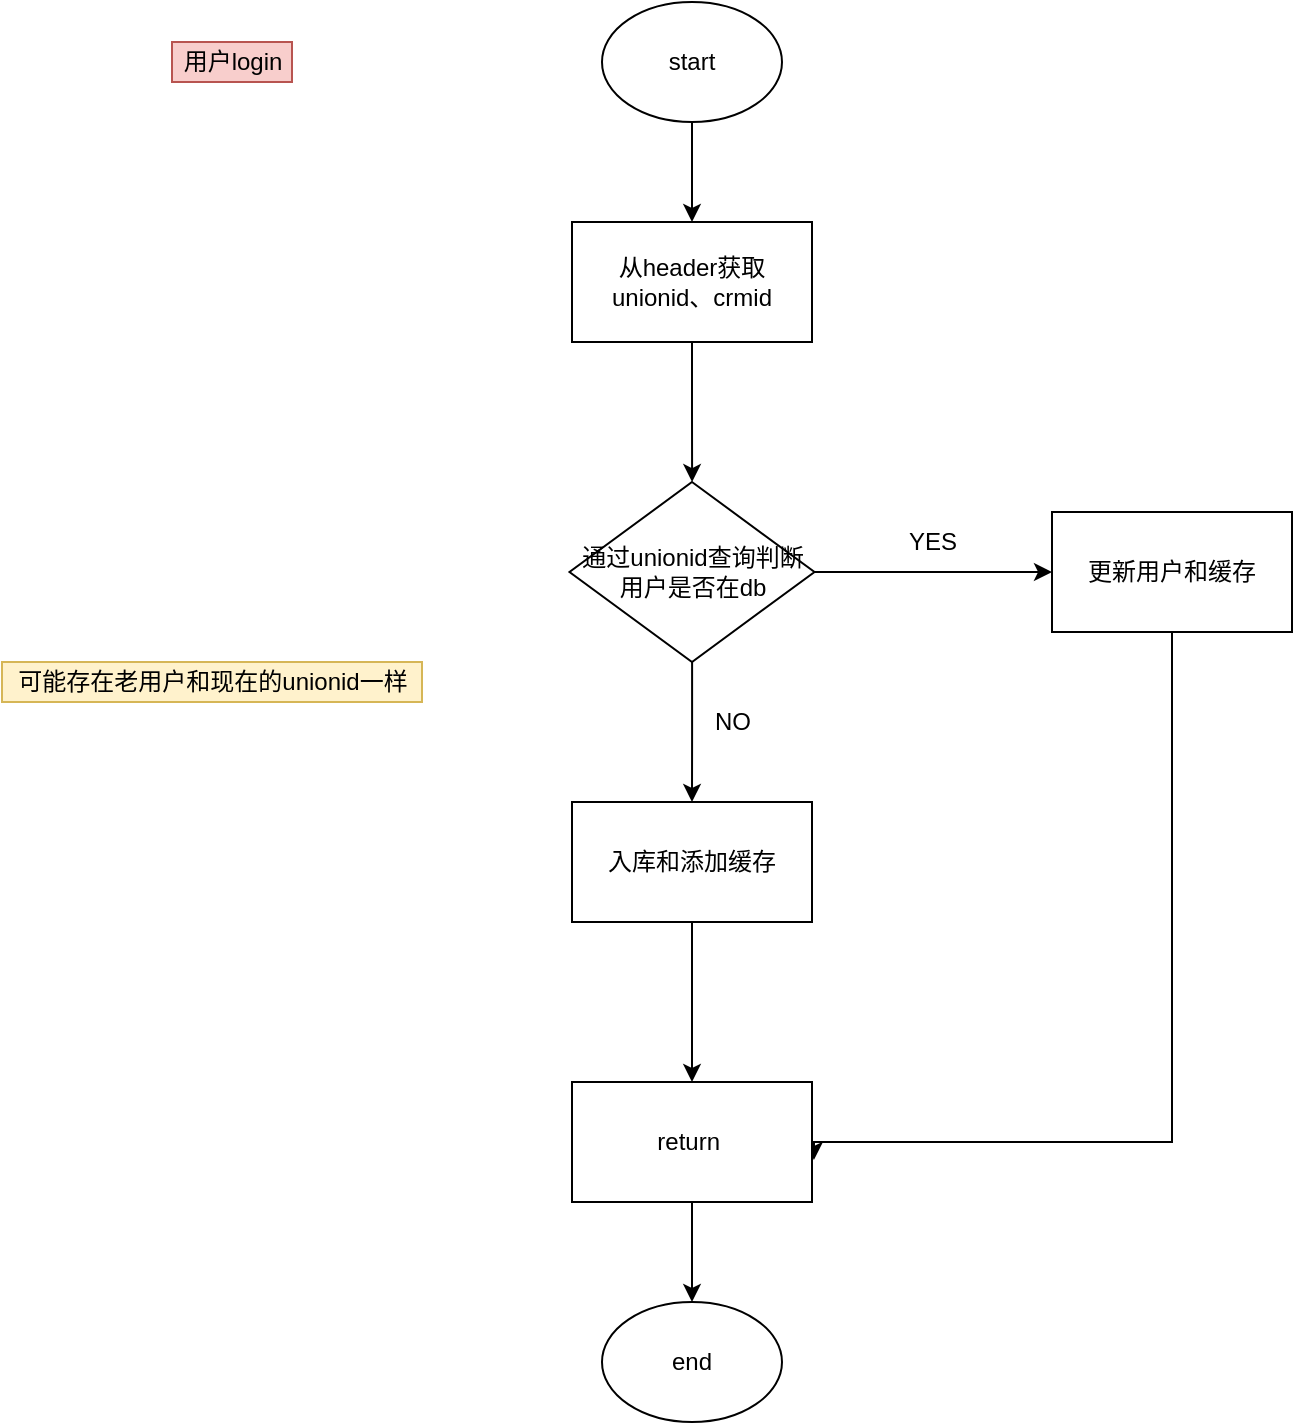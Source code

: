 <mxfile version="14.6.1" type="github">
  <diagram id="Ck79b30tSz4ZQj37qoaF" name="Page-1">
    <mxGraphModel dx="1422" dy="762" grid="1" gridSize="10" guides="1" tooltips="1" connect="1" arrows="1" fold="1" page="1" pageScale="1" pageWidth="827" pageHeight="1169" math="0" shadow="0">
      <root>
        <mxCell id="0" />
        <mxCell id="1" parent="0" />
        <mxCell id="lZHpw7mmfWlZTTs1Uvj3-9" value="" style="edgeStyle=orthogonalEdgeStyle;rounded=0;orthogonalLoop=1;jettySize=auto;html=1;" edge="1" parent="1" source="lZHpw7mmfWlZTTs1Uvj3-1" target="lZHpw7mmfWlZTTs1Uvj3-2">
          <mxGeometry relative="1" as="geometry" />
        </mxCell>
        <mxCell id="lZHpw7mmfWlZTTs1Uvj3-1" value="start" style="ellipse;whiteSpace=wrap;html=1;" vertex="1" parent="1">
          <mxGeometry x="365" y="50" width="90" height="60" as="geometry" />
        </mxCell>
        <mxCell id="lZHpw7mmfWlZTTs1Uvj3-10" value="" style="edgeStyle=orthogonalEdgeStyle;rounded=0;orthogonalLoop=1;jettySize=auto;html=1;" edge="1" parent="1" source="lZHpw7mmfWlZTTs1Uvj3-2" target="lZHpw7mmfWlZTTs1Uvj3-3">
          <mxGeometry relative="1" as="geometry" />
        </mxCell>
        <mxCell id="lZHpw7mmfWlZTTs1Uvj3-2" value="从header获取unionid、crmid" style="rounded=0;whiteSpace=wrap;html=1;" vertex="1" parent="1">
          <mxGeometry x="350" y="160" width="120" height="60" as="geometry" />
        </mxCell>
        <mxCell id="lZHpw7mmfWlZTTs1Uvj3-11" style="edgeStyle=orthogonalEdgeStyle;rounded=0;orthogonalLoop=1;jettySize=auto;html=1;" edge="1" parent="1" source="lZHpw7mmfWlZTTs1Uvj3-3" target="lZHpw7mmfWlZTTs1Uvj3-6">
          <mxGeometry relative="1" as="geometry" />
        </mxCell>
        <mxCell id="lZHpw7mmfWlZTTs1Uvj3-13" style="edgeStyle=orthogonalEdgeStyle;rounded=0;orthogonalLoop=1;jettySize=auto;html=1;entryX=0.5;entryY=0;entryDx=0;entryDy=0;" edge="1" parent="1" source="lZHpw7mmfWlZTTs1Uvj3-3" target="lZHpw7mmfWlZTTs1Uvj3-5">
          <mxGeometry relative="1" as="geometry" />
        </mxCell>
        <mxCell id="lZHpw7mmfWlZTTs1Uvj3-3" value="通过unionid查询判断用户是否在db" style="rhombus;whiteSpace=wrap;html=1;" vertex="1" parent="1">
          <mxGeometry x="348.75" y="290" width="122.5" height="90" as="geometry" />
        </mxCell>
        <mxCell id="lZHpw7mmfWlZTTs1Uvj3-16" value="" style="edgeStyle=orthogonalEdgeStyle;rounded=0;orthogonalLoop=1;jettySize=auto;html=1;" edge="1" parent="1" source="lZHpw7mmfWlZTTs1Uvj3-5" target="lZHpw7mmfWlZTTs1Uvj3-7">
          <mxGeometry relative="1" as="geometry" />
        </mxCell>
        <mxCell id="lZHpw7mmfWlZTTs1Uvj3-5" value="入库和添加缓存" style="rounded=0;whiteSpace=wrap;html=1;" vertex="1" parent="1">
          <mxGeometry x="350" y="450" width="120" height="60" as="geometry" />
        </mxCell>
        <mxCell id="lZHpw7mmfWlZTTs1Uvj3-18" style="edgeStyle=orthogonalEdgeStyle;rounded=0;orthogonalLoop=1;jettySize=auto;html=1;entryX=1.008;entryY=0.65;entryDx=0;entryDy=0;entryPerimeter=0;" edge="1" parent="1" source="lZHpw7mmfWlZTTs1Uvj3-6" target="lZHpw7mmfWlZTTs1Uvj3-7">
          <mxGeometry relative="1" as="geometry">
            <Array as="points">
              <mxPoint x="650" y="620" />
              <mxPoint x="471" y="620" />
            </Array>
          </mxGeometry>
        </mxCell>
        <mxCell id="lZHpw7mmfWlZTTs1Uvj3-6" value="更新用户和缓存" style="rounded=0;whiteSpace=wrap;html=1;" vertex="1" parent="1">
          <mxGeometry x="590" y="305" width="120" height="60" as="geometry" />
        </mxCell>
        <mxCell id="lZHpw7mmfWlZTTs1Uvj3-17" value="" style="edgeStyle=orthogonalEdgeStyle;rounded=0;orthogonalLoop=1;jettySize=auto;html=1;" edge="1" parent="1" source="lZHpw7mmfWlZTTs1Uvj3-7" target="lZHpw7mmfWlZTTs1Uvj3-8">
          <mxGeometry relative="1" as="geometry" />
        </mxCell>
        <mxCell id="lZHpw7mmfWlZTTs1Uvj3-7" value="return&amp;nbsp;" style="rounded=0;whiteSpace=wrap;html=1;" vertex="1" parent="1">
          <mxGeometry x="350" y="590" width="120" height="60" as="geometry" />
        </mxCell>
        <mxCell id="lZHpw7mmfWlZTTs1Uvj3-8" value="end" style="ellipse;whiteSpace=wrap;html=1;" vertex="1" parent="1">
          <mxGeometry x="365" y="700" width="90" height="60" as="geometry" />
        </mxCell>
        <mxCell id="lZHpw7mmfWlZTTs1Uvj3-14" value="NO" style="text;html=1;align=center;verticalAlign=middle;resizable=0;points=[];autosize=1;strokeColor=none;" vertex="1" parent="1">
          <mxGeometry x="415" y="400" width="30" height="20" as="geometry" />
        </mxCell>
        <mxCell id="lZHpw7mmfWlZTTs1Uvj3-15" value="YES" style="text;html=1;align=center;verticalAlign=middle;resizable=0;points=[];autosize=1;strokeColor=none;" vertex="1" parent="1">
          <mxGeometry x="510" y="310" width="40" height="20" as="geometry" />
        </mxCell>
        <mxCell id="lZHpw7mmfWlZTTs1Uvj3-19" value="用户login" style="text;html=1;align=center;verticalAlign=middle;resizable=0;points=[];autosize=1;strokeColor=#b85450;fillColor=#f8cecc;" vertex="1" parent="1">
          <mxGeometry x="150" y="70" width="60" height="20" as="geometry" />
        </mxCell>
        <mxCell id="lZHpw7mmfWlZTTs1Uvj3-21" value="可能存在老用户和现在的unionid一样" style="text;html=1;align=center;verticalAlign=middle;resizable=0;points=[];autosize=1;strokeColor=#d6b656;fillColor=#fff2cc;" vertex="1" parent="1">
          <mxGeometry x="65" y="380" width="210" height="20" as="geometry" />
        </mxCell>
      </root>
    </mxGraphModel>
  </diagram>
</mxfile>
